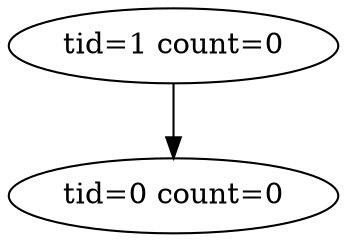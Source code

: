digraph G {
0 [count=0, label="tid=0 count=0", tid=0];
10 [count=0, label="tid=1 count=0", tid=1];
10->0 ;
}
